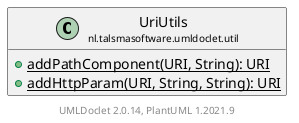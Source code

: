 @startuml
    set namespaceSeparator none
    hide empty fields
    hide empty methods

    class "<size:14>UriUtils\n<size:10>nl.talsmasoftware.umldoclet.util" as nl.talsmasoftware.umldoclet.util.UriUtils [[UriUtils.html]] {
        {static} +addPathComponent(URI, String): URI
        {static} +addHttpParam(URI, String, String): URI
    }

    center footer UMLDoclet 2.0.14, PlantUML 1.2021.9
@enduml
